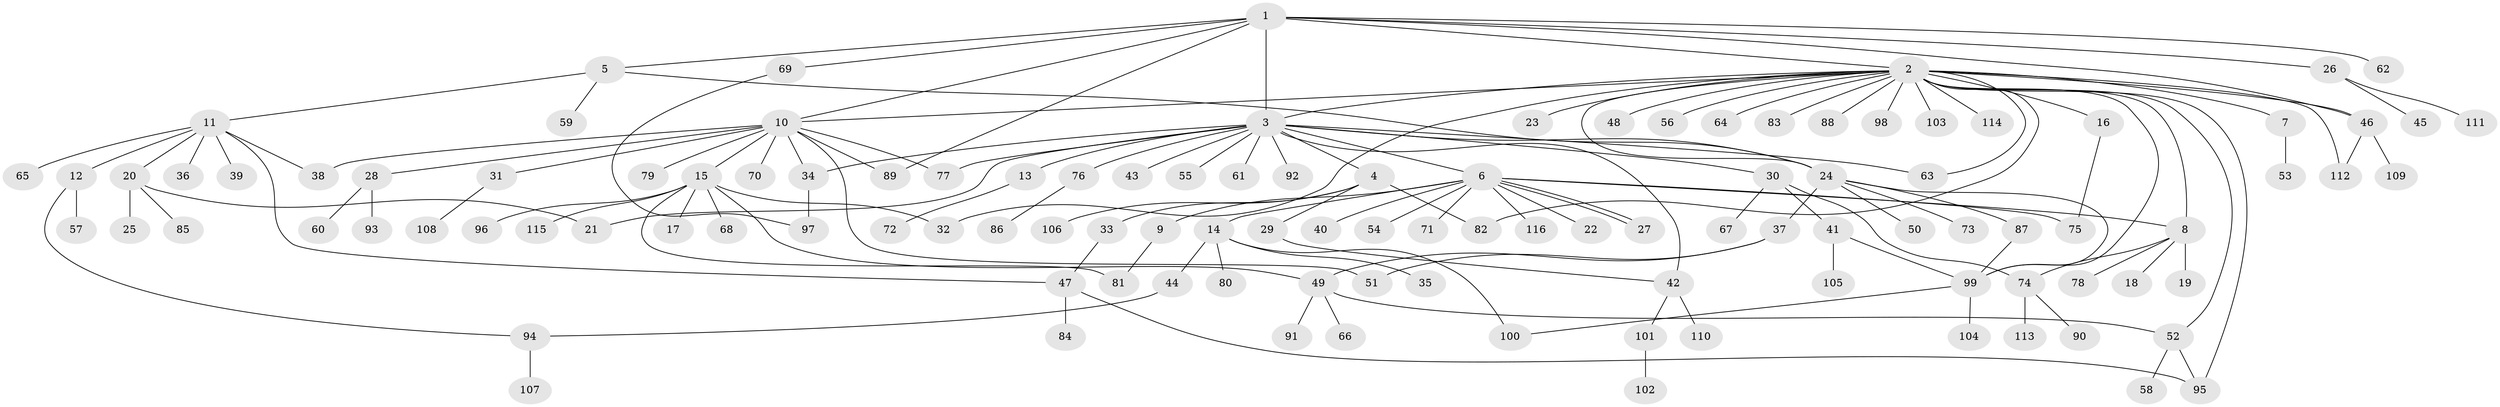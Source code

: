 // coarse degree distribution, {23: 0.011363636363636364, 22: 0.011363636363636364, 4: 0.011363636363636364, 3: 0.125, 11: 0.011363636363636364, 5: 0.022727272727272728, 2: 0.22727272727272727, 12: 0.011363636363636364, 7: 0.045454545454545456, 1: 0.5113636363636364, 6: 0.011363636363636364}
// Generated by graph-tools (version 1.1) at 2025/51/02/27/25 19:51:57]
// undirected, 116 vertices, 147 edges
graph export_dot {
graph [start="1"]
  node [color=gray90,style=filled];
  1;
  2;
  3;
  4;
  5;
  6;
  7;
  8;
  9;
  10;
  11;
  12;
  13;
  14;
  15;
  16;
  17;
  18;
  19;
  20;
  21;
  22;
  23;
  24;
  25;
  26;
  27;
  28;
  29;
  30;
  31;
  32;
  33;
  34;
  35;
  36;
  37;
  38;
  39;
  40;
  41;
  42;
  43;
  44;
  45;
  46;
  47;
  48;
  49;
  50;
  51;
  52;
  53;
  54;
  55;
  56;
  57;
  58;
  59;
  60;
  61;
  62;
  63;
  64;
  65;
  66;
  67;
  68;
  69;
  70;
  71;
  72;
  73;
  74;
  75;
  76;
  77;
  78;
  79;
  80;
  81;
  82;
  83;
  84;
  85;
  86;
  87;
  88;
  89;
  90;
  91;
  92;
  93;
  94;
  95;
  96;
  97;
  98;
  99;
  100;
  101;
  102;
  103;
  104;
  105;
  106;
  107;
  108;
  109;
  110;
  111;
  112;
  113;
  114;
  115;
  116;
  1 -- 2;
  1 -- 3;
  1 -- 5;
  1 -- 10;
  1 -- 26;
  1 -- 46;
  1 -- 62;
  1 -- 69;
  1 -- 89;
  2 -- 3;
  2 -- 7;
  2 -- 8;
  2 -- 10;
  2 -- 16;
  2 -- 23;
  2 -- 24;
  2 -- 32;
  2 -- 46;
  2 -- 48;
  2 -- 52;
  2 -- 56;
  2 -- 63;
  2 -- 64;
  2 -- 82;
  2 -- 83;
  2 -- 88;
  2 -- 95;
  2 -- 98;
  2 -- 99;
  2 -- 103;
  2 -- 112;
  2 -- 114;
  3 -- 4;
  3 -- 6;
  3 -- 13;
  3 -- 21;
  3 -- 24;
  3 -- 30;
  3 -- 34;
  3 -- 42;
  3 -- 43;
  3 -- 55;
  3 -- 61;
  3 -- 63;
  3 -- 76;
  3 -- 77;
  3 -- 92;
  4 -- 29;
  4 -- 33;
  4 -- 82;
  4 -- 106;
  5 -- 11;
  5 -- 24;
  5 -- 59;
  6 -- 8;
  6 -- 9;
  6 -- 14;
  6 -- 22;
  6 -- 27;
  6 -- 27;
  6 -- 40;
  6 -- 54;
  6 -- 71;
  6 -- 75;
  6 -- 116;
  7 -- 53;
  8 -- 18;
  8 -- 19;
  8 -- 74;
  8 -- 78;
  9 -- 81;
  10 -- 15;
  10 -- 28;
  10 -- 31;
  10 -- 34;
  10 -- 38;
  10 -- 51;
  10 -- 70;
  10 -- 77;
  10 -- 79;
  10 -- 89;
  11 -- 12;
  11 -- 20;
  11 -- 36;
  11 -- 38;
  11 -- 39;
  11 -- 47;
  11 -- 65;
  12 -- 57;
  12 -- 94;
  13 -- 72;
  14 -- 35;
  14 -- 44;
  14 -- 80;
  14 -- 100;
  15 -- 17;
  15 -- 32;
  15 -- 49;
  15 -- 68;
  15 -- 81;
  15 -- 96;
  15 -- 115;
  16 -- 75;
  20 -- 21;
  20 -- 25;
  20 -- 85;
  24 -- 37;
  24 -- 50;
  24 -- 73;
  24 -- 87;
  24 -- 99;
  26 -- 45;
  26 -- 111;
  28 -- 60;
  28 -- 93;
  29 -- 42;
  30 -- 41;
  30 -- 67;
  30 -- 74;
  31 -- 108;
  33 -- 47;
  34 -- 97;
  37 -- 49;
  37 -- 51;
  41 -- 99;
  41 -- 105;
  42 -- 101;
  42 -- 110;
  44 -- 94;
  46 -- 109;
  46 -- 112;
  47 -- 84;
  47 -- 95;
  49 -- 52;
  49 -- 66;
  49 -- 91;
  52 -- 58;
  52 -- 95;
  69 -- 97;
  74 -- 90;
  74 -- 113;
  76 -- 86;
  87 -- 99;
  94 -- 107;
  99 -- 100;
  99 -- 104;
  101 -- 102;
}
